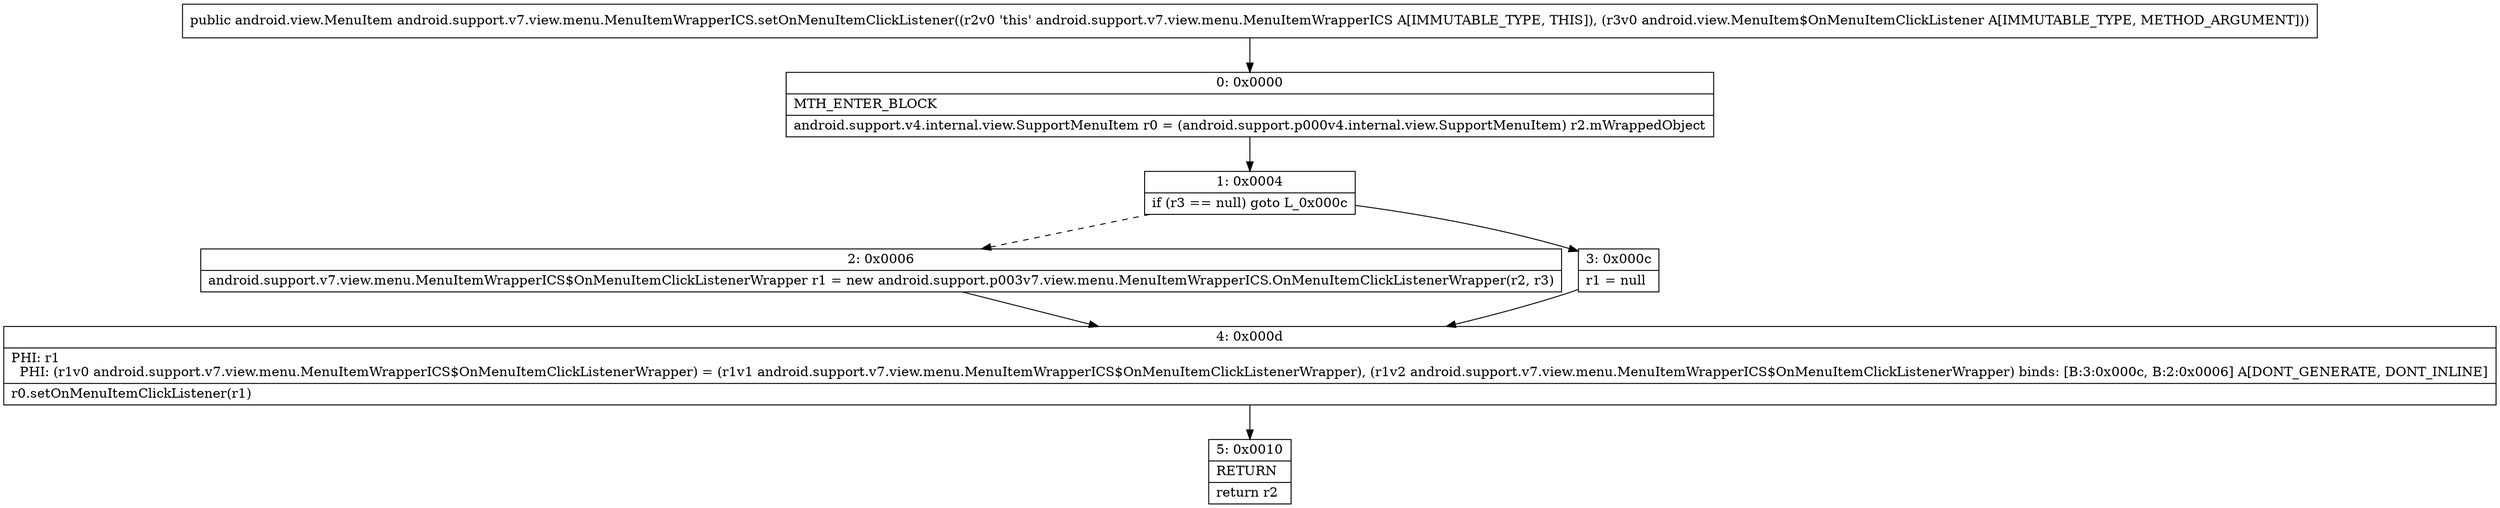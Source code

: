 digraph "CFG forandroid.support.v7.view.menu.MenuItemWrapperICS.setOnMenuItemClickListener(Landroid\/view\/MenuItem$OnMenuItemClickListener;)Landroid\/view\/MenuItem;" {
Node_0 [shape=record,label="{0\:\ 0x0000|MTH_ENTER_BLOCK\l|android.support.v4.internal.view.SupportMenuItem r0 = (android.support.p000v4.internal.view.SupportMenuItem) r2.mWrappedObject\l}"];
Node_1 [shape=record,label="{1\:\ 0x0004|if (r3 == null) goto L_0x000c\l}"];
Node_2 [shape=record,label="{2\:\ 0x0006|android.support.v7.view.menu.MenuItemWrapperICS$OnMenuItemClickListenerWrapper r1 = new android.support.p003v7.view.menu.MenuItemWrapperICS.OnMenuItemClickListenerWrapper(r2, r3)\l}"];
Node_3 [shape=record,label="{3\:\ 0x000c|r1 = null\l}"];
Node_4 [shape=record,label="{4\:\ 0x000d|PHI: r1 \l  PHI: (r1v0 android.support.v7.view.menu.MenuItemWrapperICS$OnMenuItemClickListenerWrapper) = (r1v1 android.support.v7.view.menu.MenuItemWrapperICS$OnMenuItemClickListenerWrapper), (r1v2 android.support.v7.view.menu.MenuItemWrapperICS$OnMenuItemClickListenerWrapper) binds: [B:3:0x000c, B:2:0x0006] A[DONT_GENERATE, DONT_INLINE]\l|r0.setOnMenuItemClickListener(r1)\l}"];
Node_5 [shape=record,label="{5\:\ 0x0010|RETURN\l|return r2\l}"];
MethodNode[shape=record,label="{public android.view.MenuItem android.support.v7.view.menu.MenuItemWrapperICS.setOnMenuItemClickListener((r2v0 'this' android.support.v7.view.menu.MenuItemWrapperICS A[IMMUTABLE_TYPE, THIS]), (r3v0 android.view.MenuItem$OnMenuItemClickListener A[IMMUTABLE_TYPE, METHOD_ARGUMENT])) }"];
MethodNode -> Node_0;
Node_0 -> Node_1;
Node_1 -> Node_2[style=dashed];
Node_1 -> Node_3;
Node_2 -> Node_4;
Node_3 -> Node_4;
Node_4 -> Node_5;
}

